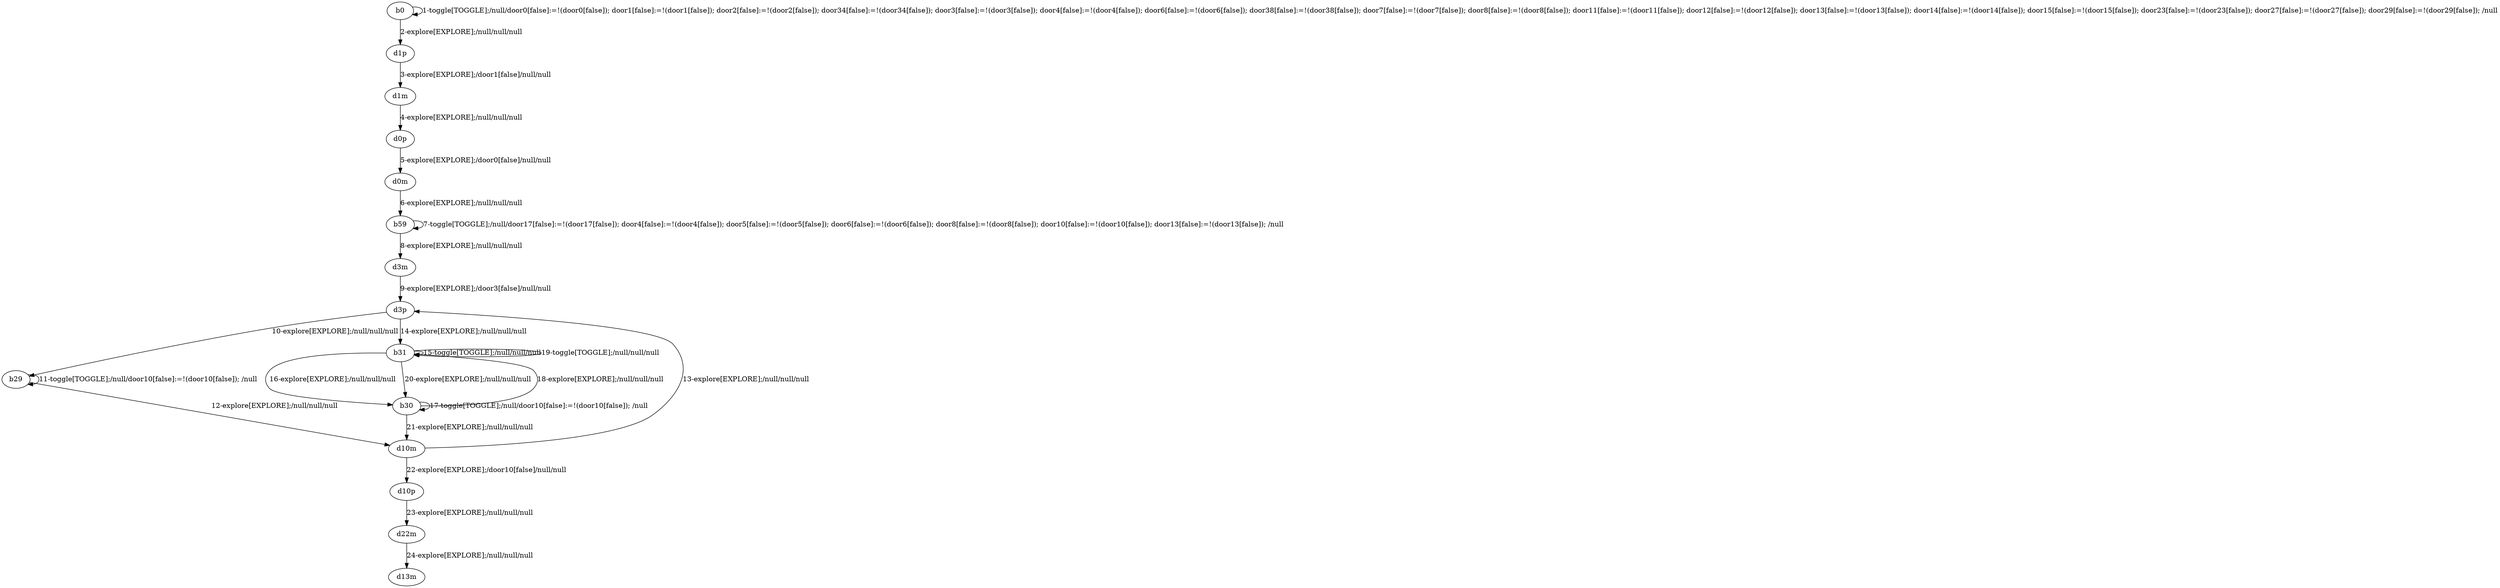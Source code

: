 # Total number of goals covered by this test: 1
# b30 --> b31

digraph g {
"b0" -> "b0" [label = "1-toggle[TOGGLE];/null/door0[false]:=!(door0[false]); door1[false]:=!(door1[false]); door2[false]:=!(door2[false]); door34[false]:=!(door34[false]); door3[false]:=!(door3[false]); door4[false]:=!(door4[false]); door6[false]:=!(door6[false]); door38[false]:=!(door38[false]); door7[false]:=!(door7[false]); door8[false]:=!(door8[false]); door11[false]:=!(door11[false]); door12[false]:=!(door12[false]); door13[false]:=!(door13[false]); door14[false]:=!(door14[false]); door15[false]:=!(door15[false]); door23[false]:=!(door23[false]); door27[false]:=!(door27[false]); door29[false]:=!(door29[false]); /null"];
"b0" -> "d1p" [label = "2-explore[EXPLORE];/null/null/null"];
"d1p" -> "d1m" [label = "3-explore[EXPLORE];/door1[false]/null/null"];
"d1m" -> "d0p" [label = "4-explore[EXPLORE];/null/null/null"];
"d0p" -> "d0m" [label = "5-explore[EXPLORE];/door0[false]/null/null"];
"d0m" -> "b59" [label = "6-explore[EXPLORE];/null/null/null"];
"b59" -> "b59" [label = "7-toggle[TOGGLE];/null/door17[false]:=!(door17[false]); door4[false]:=!(door4[false]); door5[false]:=!(door5[false]); door6[false]:=!(door6[false]); door8[false]:=!(door8[false]); door10[false]:=!(door10[false]); door13[false]:=!(door13[false]); /null"];
"b59" -> "d3m" [label = "8-explore[EXPLORE];/null/null/null"];
"d3m" -> "d3p" [label = "9-explore[EXPLORE];/door3[false]/null/null"];
"d3p" -> "b29" [label = "10-explore[EXPLORE];/null/null/null"];
"b29" -> "b29" [label = "11-toggle[TOGGLE];/null/door10[false]:=!(door10[false]); /null"];
"b29" -> "d10m" [label = "12-explore[EXPLORE];/null/null/null"];
"d10m" -> "d3p" [label = "13-explore[EXPLORE];/null/null/null"];
"d3p" -> "b31" [label = "14-explore[EXPLORE];/null/null/null"];
"b31" -> "b31" [label = "15-toggle[TOGGLE];/null/null/null"];
"b31" -> "b30" [label = "16-explore[EXPLORE];/null/null/null"];
"b30" -> "b30" [label = "17-toggle[TOGGLE];/null/door10[false]:=!(door10[false]); /null"];
"b30" -> "b31" [label = "18-explore[EXPLORE];/null/null/null"];
"b31" -> "b31" [label = "19-toggle[TOGGLE];/null/null/null"];
"b31" -> "b30" [label = "20-explore[EXPLORE];/null/null/null"];
"b30" -> "d10m" [label = "21-explore[EXPLORE];/null/null/null"];
"d10m" -> "d10p" [label = "22-explore[EXPLORE];/door10[false]/null/null"];
"d10p" -> "d22m" [label = "23-explore[EXPLORE];/null/null/null"];
"d22m" -> "d13m" [label = "24-explore[EXPLORE];/null/null/null"];
}